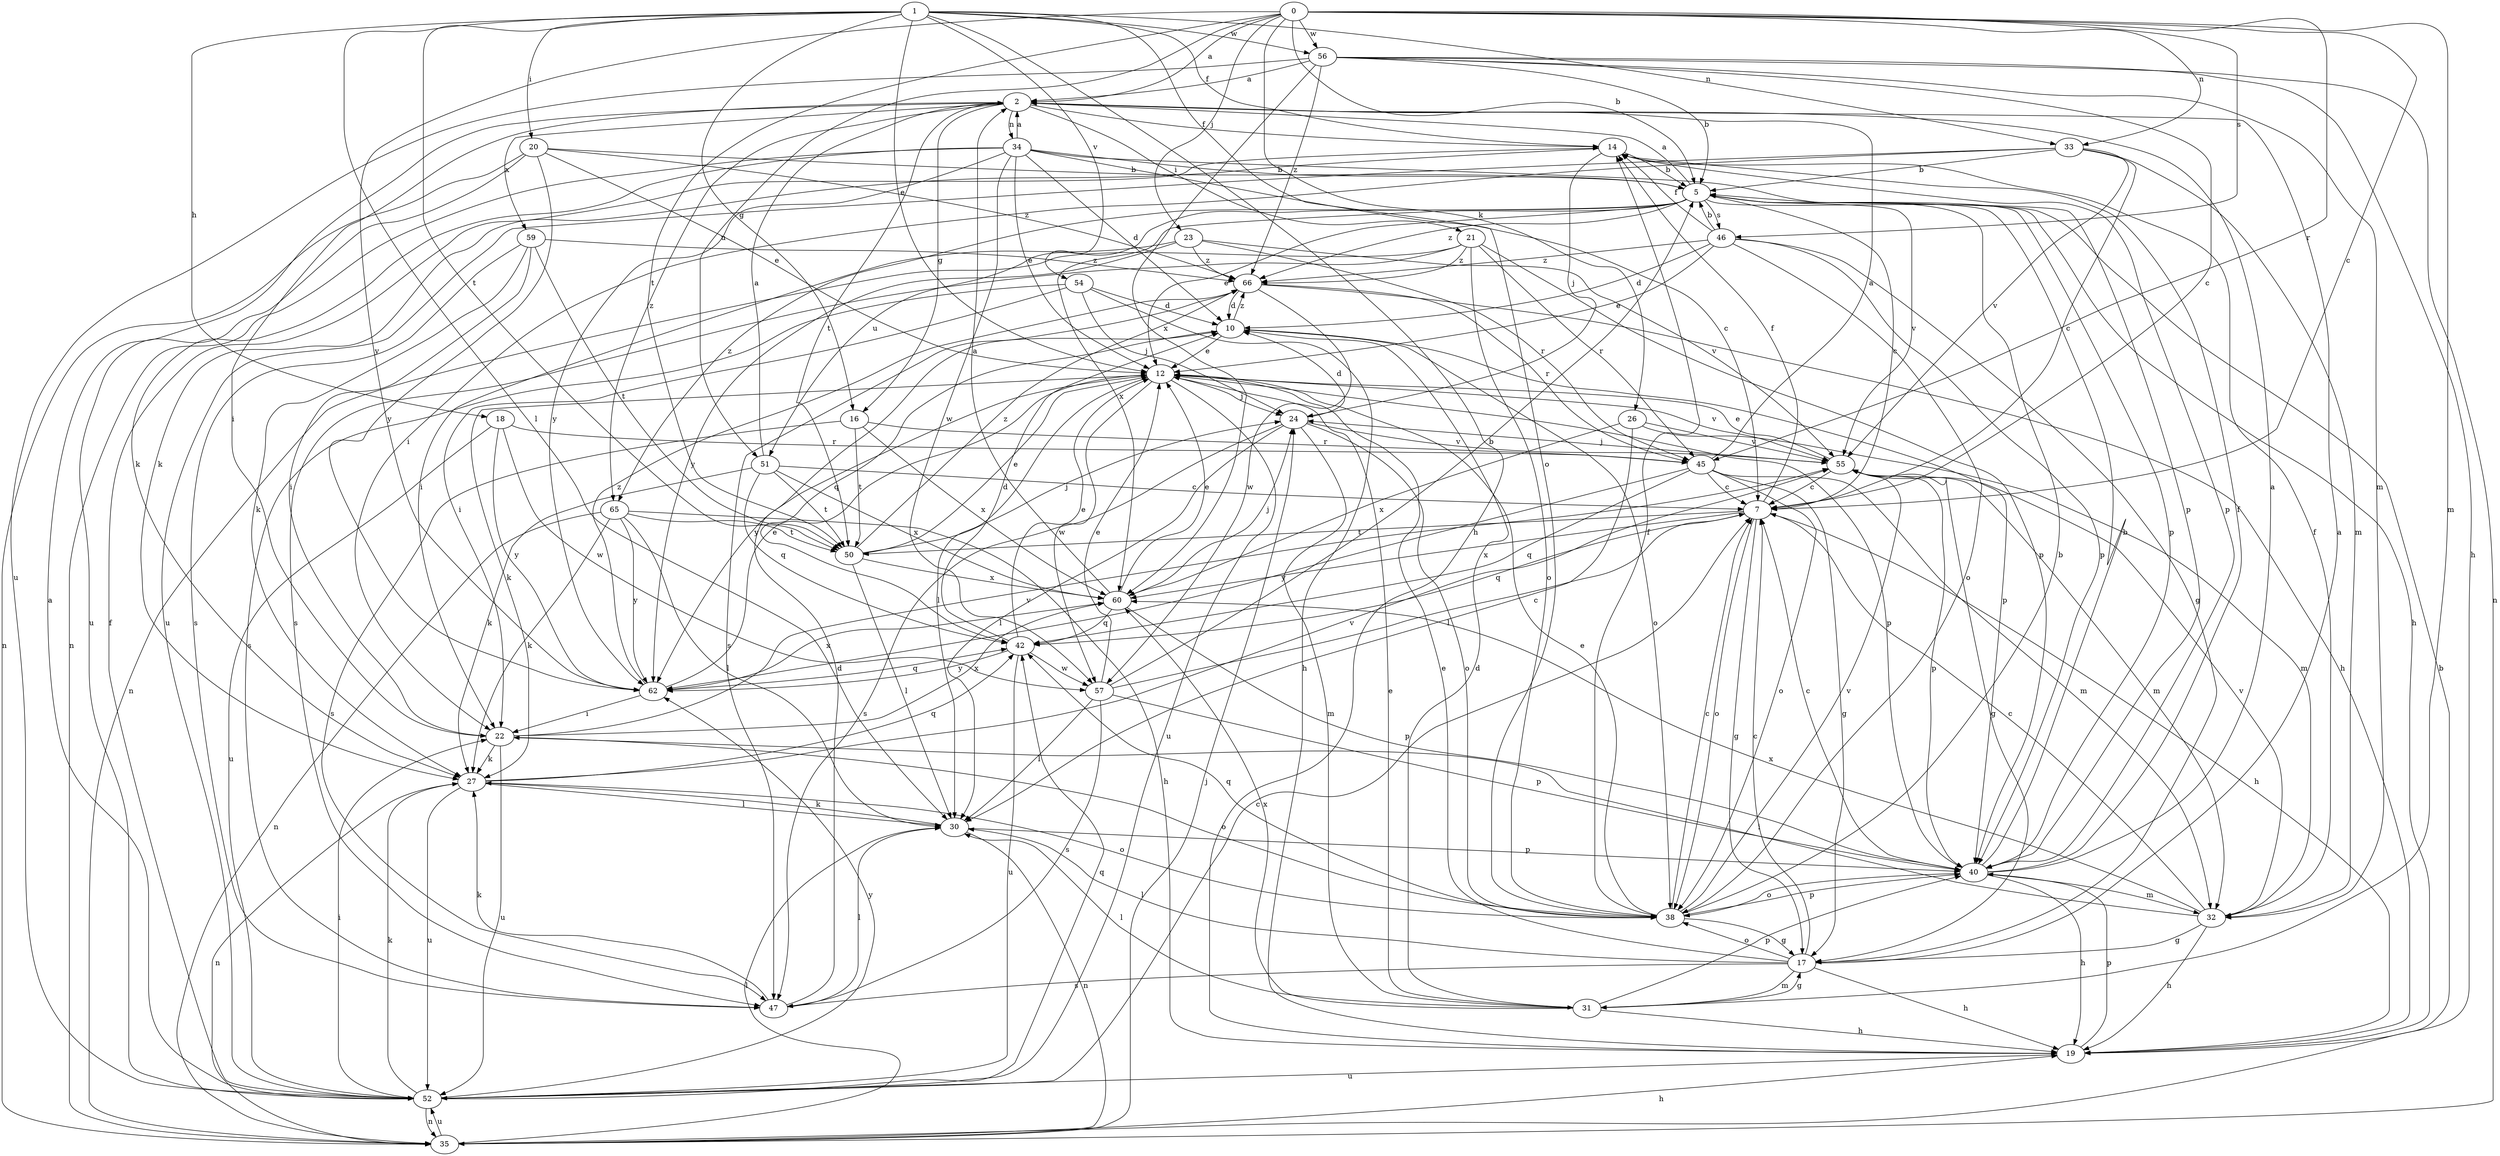 strict digraph  {
0;
1;
2;
5;
7;
10;
12;
14;
16;
17;
18;
19;
20;
21;
22;
23;
24;
26;
27;
30;
31;
32;
33;
34;
35;
38;
40;
42;
45;
46;
47;
50;
51;
52;
54;
55;
56;
57;
59;
60;
62;
65;
66;
0 -> 2  [label=a];
0 -> 5  [label=b];
0 -> 7  [label=c];
0 -> 23  [label=j];
0 -> 26  [label=k];
0 -> 31  [label=m];
0 -> 33  [label=n];
0 -> 45  [label=r];
0 -> 46  [label=s];
0 -> 50  [label=t];
0 -> 51  [label=u];
0 -> 56  [label=w];
0 -> 62  [label=y];
1 -> 12  [label=e];
1 -> 14  [label=f];
1 -> 16  [label=g];
1 -> 18  [label=h];
1 -> 19  [label=h];
1 -> 20  [label=i];
1 -> 30  [label=l];
1 -> 33  [label=n];
1 -> 38  [label=o];
1 -> 50  [label=t];
1 -> 54  [label=v];
1 -> 56  [label=w];
2 -> 14  [label=f];
2 -> 16  [label=g];
2 -> 21  [label=i];
2 -> 22  [label=i];
2 -> 34  [label=n];
2 -> 50  [label=t];
2 -> 59  [label=x];
2 -> 65  [label=z];
5 -> 2  [label=a];
5 -> 7  [label=c];
5 -> 12  [label=e];
5 -> 19  [label=h];
5 -> 40  [label=p];
5 -> 46  [label=s];
5 -> 51  [label=u];
5 -> 55  [label=v];
5 -> 60  [label=x];
5 -> 65  [label=z];
5 -> 66  [label=z];
7 -> 14  [label=f];
7 -> 17  [label=g];
7 -> 19  [label=h];
7 -> 38  [label=o];
7 -> 42  [label=q];
7 -> 50  [label=t];
7 -> 60  [label=x];
10 -> 12  [label=e];
10 -> 38  [label=o];
10 -> 40  [label=p];
10 -> 42  [label=q];
10 -> 66  [label=z];
12 -> 24  [label=j];
12 -> 27  [label=k];
12 -> 30  [label=l];
12 -> 40  [label=p];
12 -> 52  [label=u];
12 -> 55  [label=v];
12 -> 57  [label=w];
12 -> 62  [label=y];
14 -> 5  [label=b];
14 -> 24  [label=j];
14 -> 27  [label=k];
14 -> 40  [label=p];
16 -> 45  [label=r];
16 -> 47  [label=s];
16 -> 50  [label=t];
16 -> 60  [label=x];
17 -> 2  [label=a];
17 -> 7  [label=c];
17 -> 12  [label=e];
17 -> 19  [label=h];
17 -> 30  [label=l];
17 -> 31  [label=m];
17 -> 38  [label=o];
17 -> 47  [label=s];
18 -> 45  [label=r];
18 -> 52  [label=u];
18 -> 57  [label=w];
18 -> 62  [label=y];
19 -> 40  [label=p];
19 -> 52  [label=u];
20 -> 5  [label=b];
20 -> 12  [label=e];
20 -> 35  [label=n];
20 -> 52  [label=u];
20 -> 62  [label=y];
20 -> 66  [label=z];
21 -> 35  [label=n];
21 -> 38  [label=o];
21 -> 40  [label=p];
21 -> 45  [label=r];
21 -> 47  [label=s];
21 -> 66  [label=z];
22 -> 27  [label=k];
22 -> 38  [label=o];
22 -> 52  [label=u];
22 -> 55  [label=v];
22 -> 60  [label=x];
23 -> 22  [label=i];
23 -> 45  [label=r];
23 -> 55  [label=v];
23 -> 62  [label=y];
23 -> 66  [label=z];
24 -> 10  [label=d];
24 -> 30  [label=l];
24 -> 31  [label=m];
24 -> 38  [label=o];
24 -> 47  [label=s];
24 -> 55  [label=v];
26 -> 30  [label=l];
26 -> 32  [label=m];
26 -> 55  [label=v];
26 -> 60  [label=x];
27 -> 30  [label=l];
27 -> 35  [label=n];
27 -> 38  [label=o];
27 -> 42  [label=q];
27 -> 52  [label=u];
27 -> 55  [label=v];
30 -> 27  [label=k];
30 -> 35  [label=n];
30 -> 40  [label=p];
31 -> 10  [label=d];
31 -> 12  [label=e];
31 -> 17  [label=g];
31 -> 19  [label=h];
31 -> 30  [label=l];
31 -> 40  [label=p];
31 -> 60  [label=x];
32 -> 7  [label=c];
32 -> 14  [label=f];
32 -> 17  [label=g];
32 -> 19  [label=h];
32 -> 22  [label=i];
32 -> 55  [label=v];
32 -> 60  [label=x];
33 -> 5  [label=b];
33 -> 7  [label=c];
33 -> 22  [label=i];
33 -> 32  [label=m];
33 -> 52  [label=u];
33 -> 55  [label=v];
34 -> 2  [label=a];
34 -> 5  [label=b];
34 -> 7  [label=c];
34 -> 10  [label=d];
34 -> 12  [label=e];
34 -> 27  [label=k];
34 -> 35  [label=n];
34 -> 40  [label=p];
34 -> 57  [label=w];
34 -> 62  [label=y];
35 -> 5  [label=b];
35 -> 19  [label=h];
35 -> 24  [label=j];
35 -> 30  [label=l];
35 -> 52  [label=u];
38 -> 5  [label=b];
38 -> 7  [label=c];
38 -> 12  [label=e];
38 -> 14  [label=f];
38 -> 17  [label=g];
38 -> 40  [label=p];
38 -> 42  [label=q];
38 -> 55  [label=v];
40 -> 2  [label=a];
40 -> 5  [label=b];
40 -> 7  [label=c];
40 -> 14  [label=f];
40 -> 19  [label=h];
40 -> 32  [label=m];
40 -> 38  [label=o];
42 -> 10  [label=d];
42 -> 12  [label=e];
42 -> 52  [label=u];
42 -> 57  [label=w];
42 -> 62  [label=y];
45 -> 2  [label=a];
45 -> 7  [label=c];
45 -> 17  [label=g];
45 -> 32  [label=m];
45 -> 38  [label=o];
45 -> 42  [label=q];
45 -> 62  [label=y];
46 -> 5  [label=b];
46 -> 10  [label=d];
46 -> 12  [label=e];
46 -> 14  [label=f];
46 -> 17  [label=g];
46 -> 38  [label=o];
46 -> 40  [label=p];
46 -> 66  [label=z];
47 -> 10  [label=d];
47 -> 27  [label=k];
47 -> 30  [label=l];
50 -> 12  [label=e];
50 -> 24  [label=j];
50 -> 30  [label=l];
50 -> 60  [label=x];
50 -> 66  [label=z];
51 -> 2  [label=a];
51 -> 7  [label=c];
51 -> 27  [label=k];
51 -> 42  [label=q];
51 -> 50  [label=t];
51 -> 60  [label=x];
52 -> 2  [label=a];
52 -> 7  [label=c];
52 -> 14  [label=f];
52 -> 22  [label=i];
52 -> 27  [label=k];
52 -> 35  [label=n];
52 -> 42  [label=q];
52 -> 62  [label=y];
54 -> 10  [label=d];
54 -> 19  [label=h];
54 -> 22  [label=i];
54 -> 24  [label=j];
54 -> 47  [label=s];
55 -> 7  [label=c];
55 -> 12  [label=e];
55 -> 17  [label=g];
55 -> 24  [label=j];
55 -> 32  [label=m];
55 -> 40  [label=p];
56 -> 2  [label=a];
56 -> 5  [label=b];
56 -> 7  [label=c];
56 -> 19  [label=h];
56 -> 32  [label=m];
56 -> 35  [label=n];
56 -> 52  [label=u];
56 -> 60  [label=x];
56 -> 66  [label=z];
57 -> 5  [label=b];
57 -> 7  [label=c];
57 -> 12  [label=e];
57 -> 30  [label=l];
57 -> 40  [label=p];
57 -> 47  [label=s];
59 -> 22  [label=i];
59 -> 27  [label=k];
59 -> 47  [label=s];
59 -> 50  [label=t];
59 -> 66  [label=z];
60 -> 2  [label=a];
60 -> 12  [label=e];
60 -> 24  [label=j];
60 -> 40  [label=p];
60 -> 42  [label=q];
62 -> 12  [label=e];
62 -> 22  [label=i];
62 -> 42  [label=q];
62 -> 60  [label=x];
62 -> 66  [label=z];
65 -> 19  [label=h];
65 -> 27  [label=k];
65 -> 30  [label=l];
65 -> 35  [label=n];
65 -> 50  [label=t];
65 -> 62  [label=y];
66 -> 10  [label=d];
66 -> 19  [label=h];
66 -> 45  [label=r];
66 -> 47  [label=s];
66 -> 57  [label=w];
}
